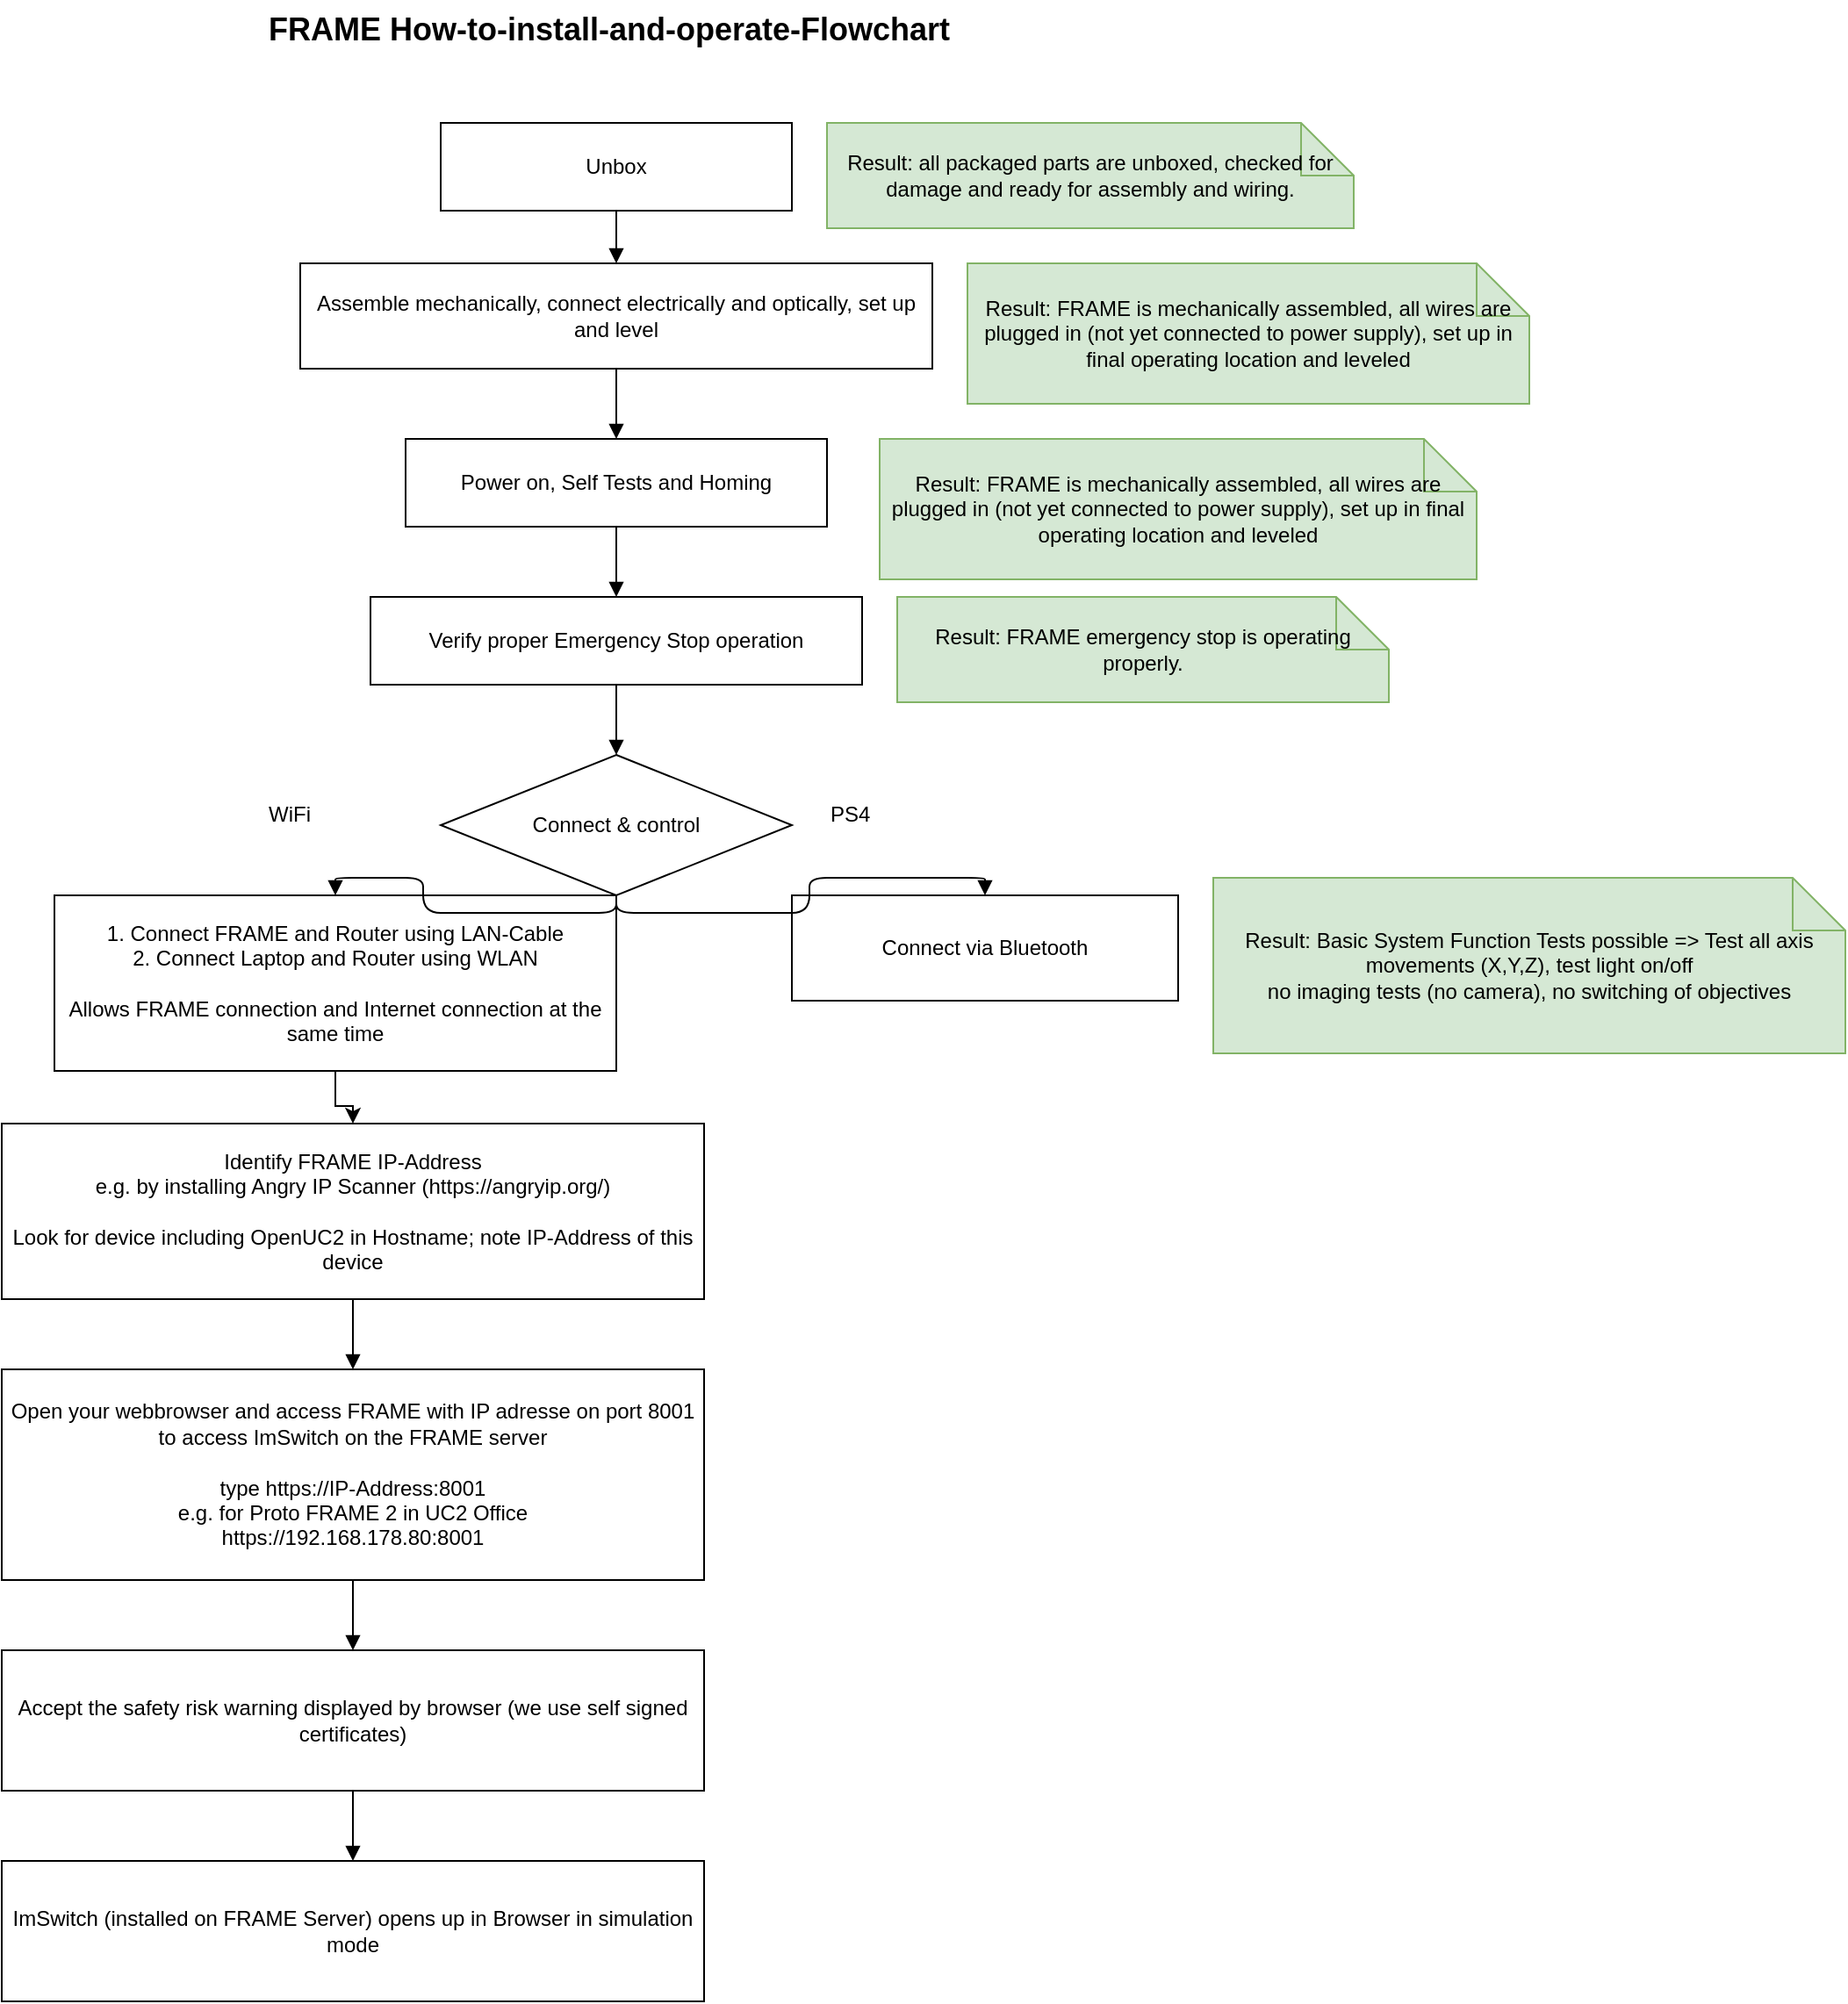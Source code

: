 <mxfile version="28.1.0">
  <diagram name="FRAME How-to-install-and-operate-Flowchart" id="lFMvBwg32kQ6ZB3yEF8b">
    <mxGraphModel dx="1997" dy="1148" grid="1" gridSize="10" guides="1" tooltips="1" connect="1" arrows="1" fold="1" page="1" pageScale="1" pageWidth="827" pageHeight="1169" math="0" shadow="0">
      <root>
        <mxCell id="0" />
        <mxCell id="1" parent="0" />
        <mxCell id="9-Cwr_644RsyG-XAab75-1" value="FRAME How-to-install-and-operate-Flowchart" style="text;whiteSpace=wrap;html=1;fontSize=18;fontStyle=1;" vertex="1" parent="1">
          <mxGeometry x="200" y="10" width="500" height="40" as="geometry" />
        </mxCell>
        <mxCell id="9-Cwr_644RsyG-XAab75-2" value="Unbox" style="rounded=0;whiteSpace=wrap;html=1;" vertex="1" parent="1">
          <mxGeometry x="300" y="80" width="200" height="50" as="geometry" />
        </mxCell>
        <mxCell id="9-Cwr_644RsyG-XAab75-3" value="Result: all packaged parts are unboxed, checked for damage and ready for assembly and wiring." style="shape=note;whiteSpace=wrap;html=1;fillColor=#d5e8d4;strokeColor=#82b366;" vertex="1" parent="1">
          <mxGeometry x="520" y="80" width="300" height="60" as="geometry" />
        </mxCell>
        <mxCell id="9-Cwr_644RsyG-XAab75-4" value="Assemble mechanically, connect electrically and optically, set up and level" style="rounded=0;whiteSpace=wrap;html=1;" vertex="1" parent="1">
          <mxGeometry x="220" y="160" width="360" height="60" as="geometry" />
        </mxCell>
        <mxCell id="9-Cwr_644RsyG-XAab75-5" value="Result: FRAME is mechanically assembled, all wires are plugged in (not yet connected to power supply), set up in final operating location and leveled" style="shape=note;whiteSpace=wrap;html=1;fillColor=#d5e8d4;strokeColor=#82b366;" vertex="1" parent="1">
          <mxGeometry x="600" y="160" width="320" height="80" as="geometry" />
        </mxCell>
        <mxCell id="9-Cwr_644RsyG-XAab75-6" value="Power on, Self Tests and Homing" style="rounded=0;whiteSpace=wrap;html=1;" vertex="1" parent="1">
          <mxGeometry x="280" y="260" width="240" height="50" as="geometry" />
        </mxCell>
        <mxCell id="9-Cwr_644RsyG-XAab75-7" value="Result: FRAME is mechanically assembled, all wires are plugged in (not yet connected to power supply), set up in final operating location and leveled" style="shape=note;whiteSpace=wrap;html=1;fillColor=#d5e8d4;strokeColor=#82b366;" vertex="1" parent="1">
          <mxGeometry x="550" y="260" width="340" height="80" as="geometry" />
        </mxCell>
        <mxCell id="9-Cwr_644RsyG-XAab75-8" value="Verify proper Emergency Stop operation" style="rounded=0;whiteSpace=wrap;html=1;" vertex="1" parent="1">
          <mxGeometry x="260" y="350" width="280" height="50" as="geometry" />
        </mxCell>
        <mxCell id="9-Cwr_644RsyG-XAab75-9" value="Result: FRAME emergency stop is operating properly." style="shape=note;whiteSpace=wrap;html=1;fillColor=#d5e8d4;strokeColor=#82b366;" vertex="1" parent="1">
          <mxGeometry x="560" y="350" width="280" height="60" as="geometry" />
        </mxCell>
        <mxCell id="9-Cwr_644RsyG-XAab75-10" value="Connect &amp; control" style="rhombus;whiteSpace=wrap;html=1;" vertex="1" parent="1">
          <mxGeometry x="300" y="440" width="200" height="80" as="geometry" />
        </mxCell>
        <mxCell id="9-Cwr_644RsyG-XAab75-11" value="WiFi" style="text;html=1;" vertex="1" parent="1">
          <mxGeometry x="200" y="460" width="60" height="30" as="geometry" />
        </mxCell>
        <mxCell id="9-Cwr_644RsyG-XAab75-30" value="" style="edgeStyle=orthogonalEdgeStyle;rounded=0;orthogonalLoop=1;jettySize=auto;html=1;" edge="1" parent="1" source="9-Cwr_644RsyG-XAab75-12" target="9-Cwr_644RsyG-XAab75-22">
          <mxGeometry relative="1" as="geometry" />
        </mxCell>
        <mxCell id="9-Cwr_644RsyG-XAab75-12" value="1. Connect FRAME and Router using LAN-Cable&#xa;2. Connect Laptop and Router using WLAN&#xa;&#xa;Allows FRAME connection and Internet connection at the same time" style="rounded=0;whiteSpace=wrap;html=1;" vertex="1" parent="1">
          <mxGeometry x="80" y="520" width="320" height="100" as="geometry" />
        </mxCell>
        <mxCell id="9-Cwr_644RsyG-XAab75-13" value="PS4" style="text;html=1;" vertex="1" parent="1">
          <mxGeometry x="520" y="460" width="60" height="30" as="geometry" />
        </mxCell>
        <mxCell id="9-Cwr_644RsyG-XAab75-14" value="Connect via Bluetooth" style="rounded=0;whiteSpace=wrap;html=1;" vertex="1" parent="1">
          <mxGeometry x="500" y="520" width="220" height="60" as="geometry" />
        </mxCell>
        <mxCell id="9-Cwr_644RsyG-XAab75-15" value="Result: Basic System Function Tests possible =&gt; Test all axis movements (X,Y,Z), test light on/off&#xa;no imaging tests (no camera), no switching of objectives" style="shape=note;whiteSpace=wrap;html=1;fillColor=#d5e8d4;strokeColor=#82b366;" vertex="1" parent="1">
          <mxGeometry x="740" y="510" width="360" height="100" as="geometry" />
        </mxCell>
        <mxCell id="9-Cwr_644RsyG-XAab75-16" style="edgeStyle=orthogonalEdgeStyle;endArrow=block;" edge="1" parent="1" source="9-Cwr_644RsyG-XAab75-2" target="9-Cwr_644RsyG-XAab75-4">
          <mxGeometry relative="1" as="geometry" />
        </mxCell>
        <mxCell id="9-Cwr_644RsyG-XAab75-17" style="edgeStyle=orthogonalEdgeStyle;endArrow=block;" edge="1" parent="1" source="9-Cwr_644RsyG-XAab75-4" target="9-Cwr_644RsyG-XAab75-6">
          <mxGeometry relative="1" as="geometry" />
        </mxCell>
        <mxCell id="9-Cwr_644RsyG-XAab75-18" style="edgeStyle=orthogonalEdgeStyle;endArrow=block;" edge="1" parent="1" source="9-Cwr_644RsyG-XAab75-6" target="9-Cwr_644RsyG-XAab75-8">
          <mxGeometry relative="1" as="geometry" />
        </mxCell>
        <mxCell id="9-Cwr_644RsyG-XAab75-19" style="edgeStyle=orthogonalEdgeStyle;endArrow=block;" edge="1" parent="1" source="9-Cwr_644RsyG-XAab75-8" target="9-Cwr_644RsyG-XAab75-10">
          <mxGeometry relative="1" as="geometry" />
        </mxCell>
        <mxCell id="9-Cwr_644RsyG-XAab75-20" style="edgeStyle=orthogonalEdgeStyle;endArrow=block;" edge="1" parent="1" source="9-Cwr_644RsyG-XAab75-10" target="9-Cwr_644RsyG-XAab75-12">
          <mxGeometry relative="1" as="geometry" />
        </mxCell>
        <mxCell id="9-Cwr_644RsyG-XAab75-21" style="edgeStyle=orthogonalEdgeStyle;endArrow=block;" edge="1" parent="1" source="9-Cwr_644RsyG-XAab75-10" target="9-Cwr_644RsyG-XAab75-14">
          <mxGeometry relative="1" as="geometry" />
        </mxCell>
        <mxCell id="9-Cwr_644RsyG-XAab75-22" value="Identify FRAME IP-Address&#xa;e.g. by installing Angry IP Scanner (https://angryip.org/)&#xa;&#xa;Look for device including OpenUC2 in Hostname; note IP-Address of this device" style="rounded=0;whiteSpace=wrap;html=1;" vertex="1" parent="1">
          <mxGeometry x="50" y="650" width="400" height="100" as="geometry" />
        </mxCell>
        <mxCell id="9-Cwr_644RsyG-XAab75-23" style="edgeStyle=orthogonalEdgeStyle;rounded=0;orthogonalLoop=1;jettySize=auto;html=1;endArrow=block;" edge="1" parent="1" source="9-Cwr_644RsyG-XAab75-22" target="9-Cwr_644RsyG-XAab75-24">
          <mxGeometry relative="1" as="geometry" />
        </mxCell>
        <mxCell id="9-Cwr_644RsyG-XAab75-24" value="Open your webbrowser and access FRAME with IP adresse on port 8001 to access ImSwitch on the FRAME server&#xa;&#xa;type https://IP-Address:8001&#xa;e.g. for Proto FRAME 2 in UC2 Office&#xa;https://192.168.178.80:8001" style="rounded=0;whiteSpace=wrap;html=1;" vertex="1" parent="1">
          <mxGeometry x="50" y="790" width="400" height="120" as="geometry" />
        </mxCell>
        <mxCell id="9-Cwr_644RsyG-XAab75-25" style="edgeStyle=orthogonalEdgeStyle;rounded=0;orthogonalLoop=1;jettySize=auto;html=1;endArrow=block;" edge="1" parent="1" source="9-Cwr_644RsyG-XAab75-24" target="9-Cwr_644RsyG-XAab75-26">
          <mxGeometry relative="1" as="geometry" />
        </mxCell>
        <mxCell id="9-Cwr_644RsyG-XAab75-26" value="Accept the safety risk warning displayed by browser (we use self signed certificates)" style="rounded=0;whiteSpace=wrap;html=1;" vertex="1" parent="1">
          <mxGeometry x="50" y="950" width="400" height="80" as="geometry" />
        </mxCell>
        <mxCell id="9-Cwr_644RsyG-XAab75-27" style="edgeStyle=orthogonalEdgeStyle;rounded=0;orthogonalLoop=1;jettySize=auto;html=1;endArrow=block;" edge="1" parent="1" source="9-Cwr_644RsyG-XAab75-26" target="9-Cwr_644RsyG-XAab75-28">
          <mxGeometry relative="1" as="geometry" />
        </mxCell>
        <mxCell id="9-Cwr_644RsyG-XAab75-28" value="ImSwitch (installed on FRAME Server) opens up in Browser in simulation mode" style="rounded=0;whiteSpace=wrap;html=1;" vertex="1" parent="1">
          <mxGeometry x="50" y="1070" width="400" height="80" as="geometry" />
        </mxCell>
      </root>
    </mxGraphModel>
  </diagram>
</mxfile>
